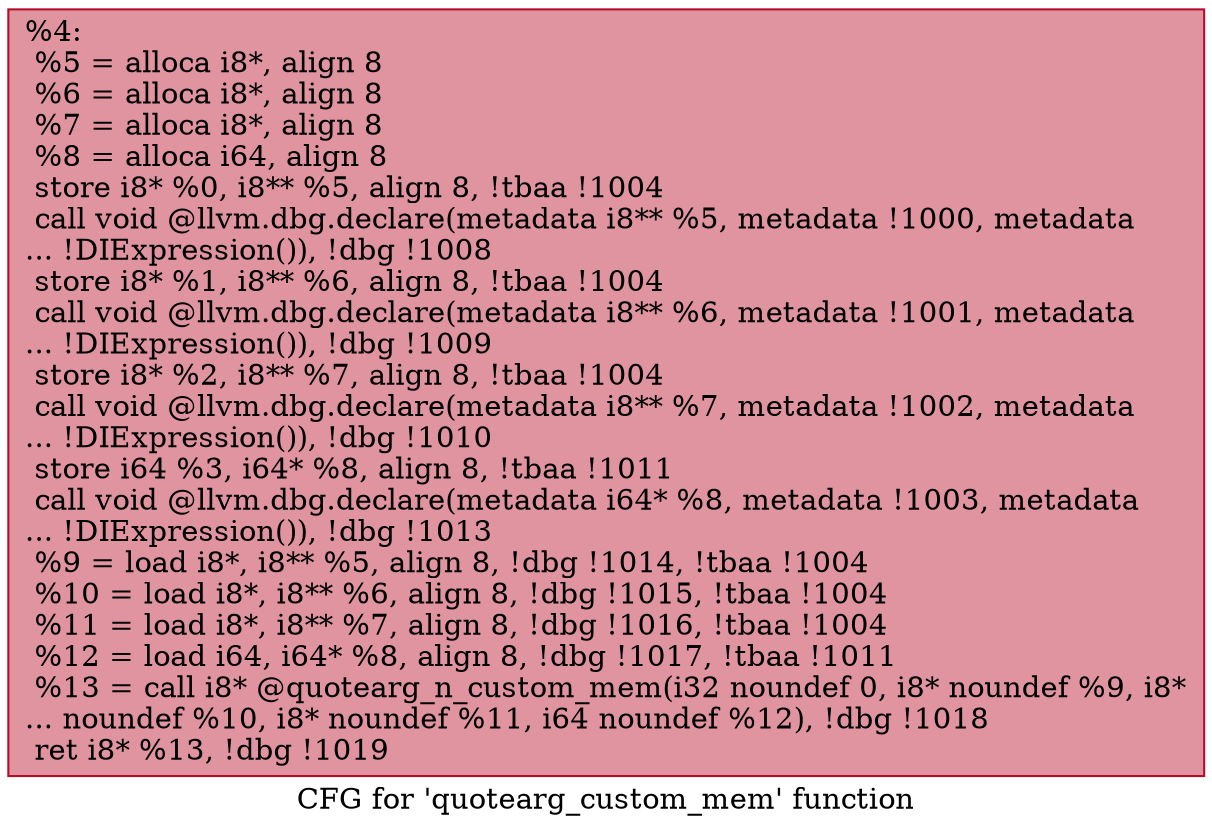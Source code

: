 digraph "CFG for 'quotearg_custom_mem' function" {
	label="CFG for 'quotearg_custom_mem' function";

	Node0x230c8c0 [shape=record,color="#b70d28ff", style=filled, fillcolor="#b70d2870",label="{%4:\l  %5 = alloca i8*, align 8\l  %6 = alloca i8*, align 8\l  %7 = alloca i8*, align 8\l  %8 = alloca i64, align 8\l  store i8* %0, i8** %5, align 8, !tbaa !1004\l  call void @llvm.dbg.declare(metadata i8** %5, metadata !1000, metadata\l... !DIExpression()), !dbg !1008\l  store i8* %1, i8** %6, align 8, !tbaa !1004\l  call void @llvm.dbg.declare(metadata i8** %6, metadata !1001, metadata\l... !DIExpression()), !dbg !1009\l  store i8* %2, i8** %7, align 8, !tbaa !1004\l  call void @llvm.dbg.declare(metadata i8** %7, metadata !1002, metadata\l... !DIExpression()), !dbg !1010\l  store i64 %3, i64* %8, align 8, !tbaa !1011\l  call void @llvm.dbg.declare(metadata i64* %8, metadata !1003, metadata\l... !DIExpression()), !dbg !1013\l  %9 = load i8*, i8** %5, align 8, !dbg !1014, !tbaa !1004\l  %10 = load i8*, i8** %6, align 8, !dbg !1015, !tbaa !1004\l  %11 = load i8*, i8** %7, align 8, !dbg !1016, !tbaa !1004\l  %12 = load i64, i64* %8, align 8, !dbg !1017, !tbaa !1011\l  %13 = call i8* @quotearg_n_custom_mem(i32 noundef 0, i8* noundef %9, i8*\l... noundef %10, i8* noundef %11, i64 noundef %12), !dbg !1018\l  ret i8* %13, !dbg !1019\l}"];
}
